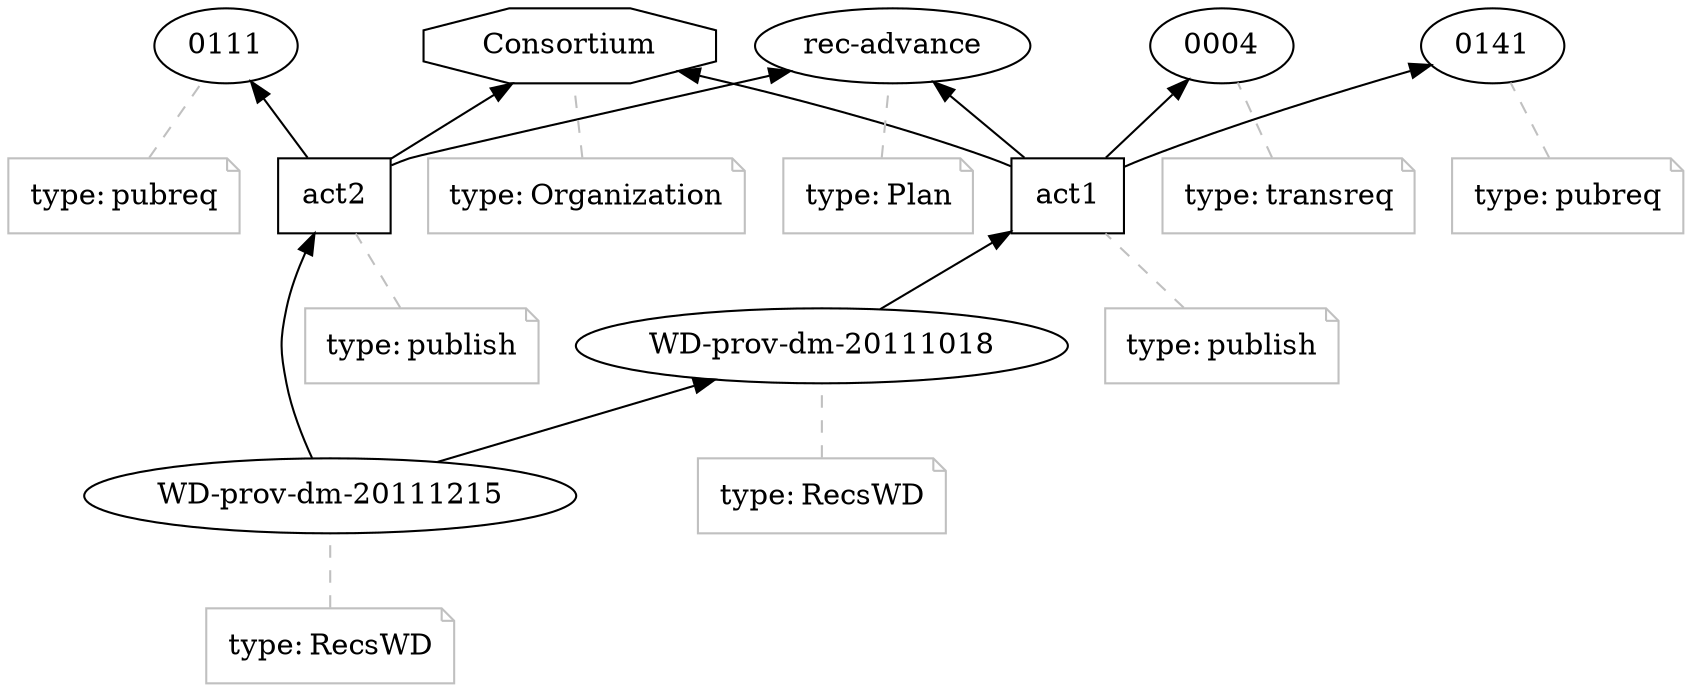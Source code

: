 digraph OPMGraph { rankdir="BT"; 
act1 [label="act1",shape="polygon",sides="4"]
ann0 [color="gray",fontcolor="black",label=<<TABLE cellpadding="0" border="0">
	<TR>
	    <TD align="left">type:</TD>
	    <TD align="left">publish</TD>
	</TR>
    </TABLE>>
,shape="note"]
ann0 -> act1 [style="dashed",color="gray",arrowhead="none"]
act2 [label="act2",shape="polygon",sides="4"]
ann1 [color="gray",fontcolor="black",label=<<TABLE cellpadding="0" border="0">
	<TR>
	    <TD align="left">type:</TD>
	    <TD align="left">publish</TD>
	</TR>
    </TABLE>>
,shape="note"]
ann1 -> act2 [style="dashed",color="gray",arrowhead="none"]
WD_prov_dm_20111018 [label="WD-prov-dm-20111018"]
ann2 [color="gray",fontcolor="black",label=<<TABLE cellpadding="0" border="0">
	<TR>
	    <TD align="left">type:</TD>
	    <TD align="left">RecsWD</TD>
	</TR>
    </TABLE>>
,shape="note"]
ann2 -> WD_prov_dm_20111018 [style="dashed",color="gray",arrowhead="none"]
WD_prov_dm_20111215 [label="WD-prov-dm-20111215"]
ann3 [color="gray",fontcolor="black",label=<<TABLE cellpadding="0" border="0">
	<TR>
	    <TD align="left">type:</TD>
	    <TD align="left">RecsWD</TD>
	</TR>
    </TABLE>>
,shape="note"]
ann3 -> WD_prov_dm_20111215 [style="dashed",color="gray",arrowhead="none"]
rec_advance [label="rec-advance"]
ann4 [color="gray",fontcolor="black",label=<<TABLE cellpadding="0" border="0">
	<TR>
	    <TD align="left">type:</TD>
	    <TD align="left">Plan</TD>
	</TR>
    </TABLE>>
,shape="note"]
ann4 -> rec_advance [style="dashed",color="gray",arrowhead="none"]
0004 [label="0004"]
ann5 [color="gray",fontcolor="black",label=<<TABLE cellpadding="0" border="0">
	<TR>
	    <TD align="left">type:</TD>
	    <TD align="left">transreq</TD>
	</TR>
    </TABLE>>
,shape="note"]
ann5 -> 0004 [style="dashed",color="gray",arrowhead="none"]
0141 [label="0141"]
ann6 [color="gray",fontcolor="black",label=<<TABLE cellpadding="0" border="0">
	<TR>
	    <TD align="left">type:</TD>
	    <TD align="left">pubreq</TD>
	</TR>
    </TABLE>>
,shape="note"]
ann6 -> 0141 [style="dashed",color="gray",arrowhead="none"]
0111 [label="0111"]
ann7 [color="gray",fontcolor="black",label=<<TABLE cellpadding="0" border="0">
	<TR>
	    <TD align="left">type:</TD>
	    <TD align="left">pubreq</TD>
	</TR>
    </TABLE>>
,shape="note"]
ann7 -> 0111 [style="dashed",color="gray",arrowhead="none"]
Consortium [label="Consortium",shape="polygon",sides="8"]
ann8 [color="gray",fontcolor="black",label=<<TABLE cellpadding="0" border="0">
	<TR>
	    <TD align="left">type:</TD>
	    <TD align="left">Organization</TD>
	</TR>
    </TABLE>>
,shape="note"]
ann8 -> Consortium [style="dashed",color="gray",arrowhead="none"]
WD_prov_dm_20111215 -> WD_prov_dm_20111018 []
WD_prov_dm_20111018 -> act1 []
WD_prov_dm_20111215 -> act2 []
act1 -> 0004 []
act1 -> 0141 []
act2 -> 0111 []
act1 -> Consortium []
act1 -> rec_advance []
act2 -> Consortium []
act2 -> rec_advance []
}
